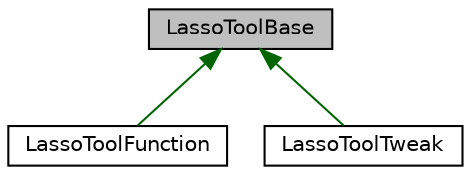 digraph "LassoToolBase"
{
  edge [fontname="Helvetica",fontsize="10",labelfontname="Helvetica",labelfontsize="10"];
  node [fontname="Helvetica",fontsize="10",shape=record];
  Node1 [label="LassoToolBase",height=0.2,width=0.4,color="black", fillcolor="grey75", style="filled" fontcolor="black"];
  Node1 -> Node2 [dir="back",color="darkgreen",fontsize="10",style="solid",fontname="Helvetica"];
  Node2 [label="LassoToolFunction",height=0.2,width=0.4,color="black", fillcolor="white", style="filled",URL="$class_lasso_tool_function.html"];
  Node1 -> Node3 [dir="back",color="darkgreen",fontsize="10",style="solid",fontname="Helvetica"];
  Node3 [label="LassoToolTweak",height=0.2,width=0.4,color="black", fillcolor="white", style="filled",URL="$class_lasso_tool_tweak.html"];
}
